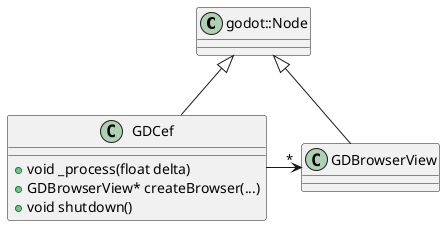 @startuml

class Node as "godot::Node"

class GDCef {
+ void _process(float delta)
+ GDBrowserView* createBrowser(...)
+ void shutdown()
}

Node <|-- GDCef
Node <|-- GDBrowserView
GDCef -> "*" GDBrowserView

@enduml
